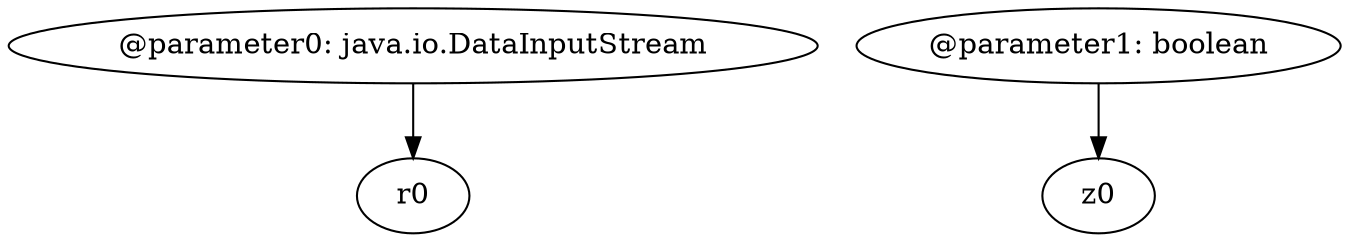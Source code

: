 digraph g {
0[label="@parameter0: java.io.DataInputStream"]
1[label="r0"]
0->1[label=""]
2[label="@parameter1: boolean"]
3[label="z0"]
2->3[label=""]
}
